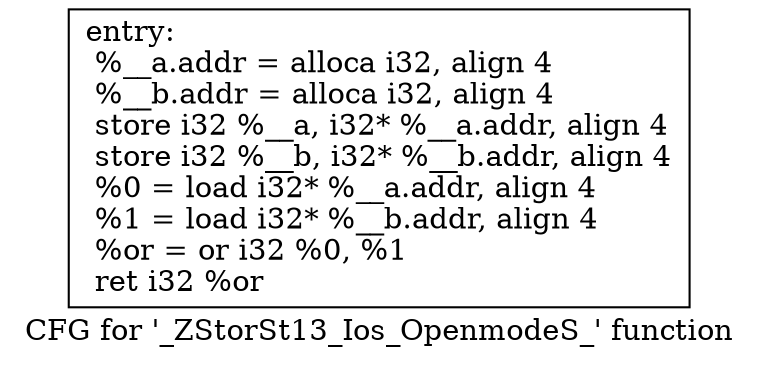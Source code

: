 digraph "CFG for '_ZStorSt13_Ios_OpenmodeS_' function" {
	label="CFG for '_ZStorSt13_Ios_OpenmodeS_' function";

	Node0x19fa310 [shape=record,label="{entry:\l  %__a.addr = alloca i32, align 4\l  %__b.addr = alloca i32, align 4\l  store i32 %__a, i32* %__a.addr, align 4\l  store i32 %__b, i32* %__b.addr, align 4\l  %0 = load i32* %__a.addr, align 4\l  %1 = load i32* %__b.addr, align 4\l  %or = or i32 %0, %1\l  ret i32 %or\l}"];
}
